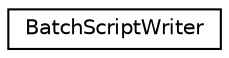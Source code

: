 digraph "Graphical Class Hierarchy"
{
  edge [fontname="Helvetica",fontsize="10",labelfontname="Helvetica",labelfontsize="10"];
  node [fontname="Helvetica",fontsize="10",shape=record];
  rankdir="LR";
  Node0 [label="BatchScriptWriter",height=0.2,width=0.4,color="black", fillcolor="white", style="filled",URL="$class_batch_script_writer.html"];
}
